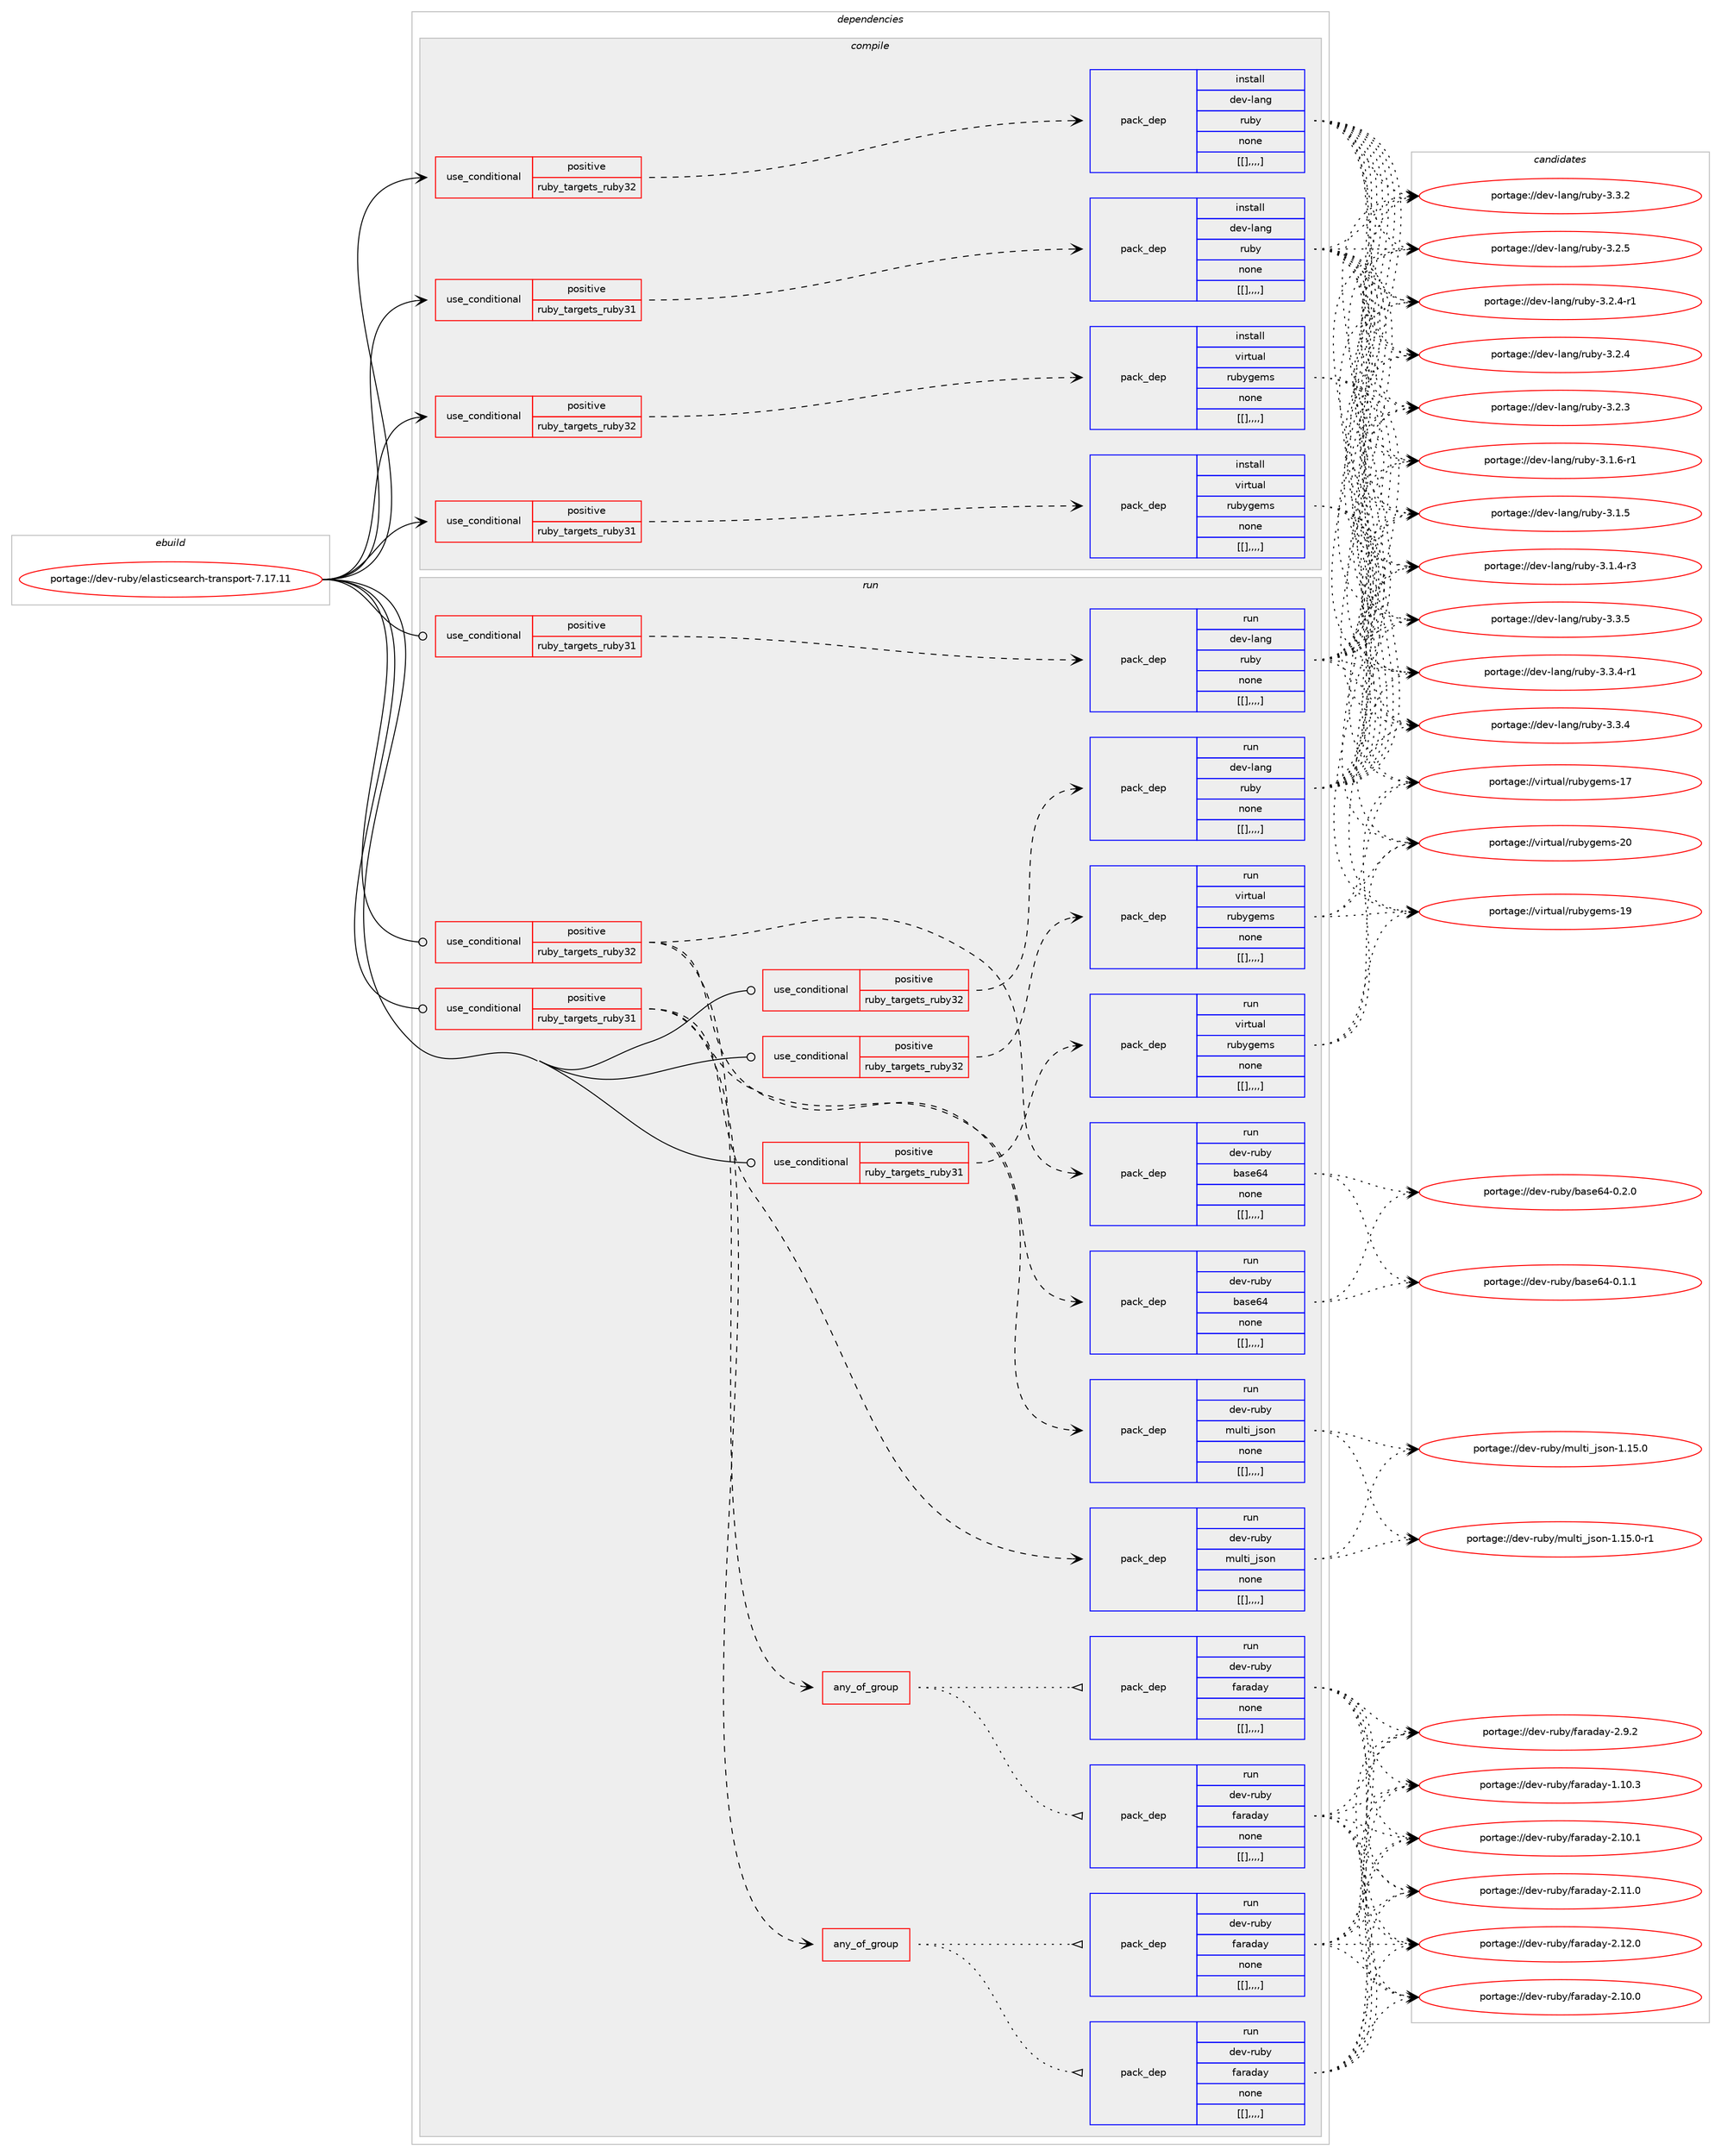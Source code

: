 digraph prolog {

# *************
# Graph options
# *************

newrank=true;
concentrate=true;
compound=true;
graph [rankdir=LR,fontname=Helvetica,fontsize=10,ranksep=1.5];#, ranksep=2.5, nodesep=0.2];
edge  [arrowhead=vee];
node  [fontname=Helvetica,fontsize=10];

# **********
# The ebuild
# **********

subgraph cluster_leftcol {
color=gray;
label=<<i>ebuild</i>>;
id [label="portage://dev-ruby/elasticsearch-transport-7.17.11", color=red, width=4, href="../dev-ruby/elasticsearch-transport-7.17.11.svg"];
}

# ****************
# The dependencies
# ****************

subgraph cluster_midcol {
color=gray;
label=<<i>dependencies</i>>;
subgraph cluster_compile {
fillcolor="#eeeeee";
style=filled;
label=<<i>compile</i>>;
subgraph cond50965 {
dependency192458 [label=<<TABLE BORDER="0" CELLBORDER="1" CELLSPACING="0" CELLPADDING="4"><TR><TD ROWSPAN="3" CELLPADDING="10">use_conditional</TD></TR><TR><TD>positive</TD></TR><TR><TD>ruby_targets_ruby31</TD></TR></TABLE>>, shape=none, color=red];
subgraph pack140090 {
dependency192479 [label=<<TABLE BORDER="0" CELLBORDER="1" CELLSPACING="0" CELLPADDING="4" WIDTH="220"><TR><TD ROWSPAN="6" CELLPADDING="30">pack_dep</TD></TR><TR><TD WIDTH="110">install</TD></TR><TR><TD>dev-lang</TD></TR><TR><TD>ruby</TD></TR><TR><TD>none</TD></TR><TR><TD>[[],,,,]</TD></TR></TABLE>>, shape=none, color=blue];
}
dependency192458:e -> dependency192479:w [weight=20,style="dashed",arrowhead="vee"];
}
id:e -> dependency192458:w [weight=20,style="solid",arrowhead="vee"];
subgraph cond51026 {
dependency192546 [label=<<TABLE BORDER="0" CELLBORDER="1" CELLSPACING="0" CELLPADDING="4"><TR><TD ROWSPAN="3" CELLPADDING="10">use_conditional</TD></TR><TR><TD>positive</TD></TR><TR><TD>ruby_targets_ruby31</TD></TR></TABLE>>, shape=none, color=red];
subgraph pack140129 {
dependency192557 [label=<<TABLE BORDER="0" CELLBORDER="1" CELLSPACING="0" CELLPADDING="4" WIDTH="220"><TR><TD ROWSPAN="6" CELLPADDING="30">pack_dep</TD></TR><TR><TD WIDTH="110">install</TD></TR><TR><TD>virtual</TD></TR><TR><TD>rubygems</TD></TR><TR><TD>none</TD></TR><TR><TD>[[],,,,]</TD></TR></TABLE>>, shape=none, color=blue];
}
dependency192546:e -> dependency192557:w [weight=20,style="dashed",arrowhead="vee"];
}
id:e -> dependency192546:w [weight=20,style="solid",arrowhead="vee"];
subgraph cond51044 {
dependency192568 [label=<<TABLE BORDER="0" CELLBORDER="1" CELLSPACING="0" CELLPADDING="4"><TR><TD ROWSPAN="3" CELLPADDING="10">use_conditional</TD></TR><TR><TD>positive</TD></TR><TR><TD>ruby_targets_ruby32</TD></TR></TABLE>>, shape=none, color=red];
subgraph pack140170 {
dependency192653 [label=<<TABLE BORDER="0" CELLBORDER="1" CELLSPACING="0" CELLPADDING="4" WIDTH="220"><TR><TD ROWSPAN="6" CELLPADDING="30">pack_dep</TD></TR><TR><TD WIDTH="110">install</TD></TR><TR><TD>dev-lang</TD></TR><TR><TD>ruby</TD></TR><TR><TD>none</TD></TR><TR><TD>[[],,,,]</TD></TR></TABLE>>, shape=none, color=blue];
}
dependency192568:e -> dependency192653:w [weight=20,style="dashed",arrowhead="vee"];
}
id:e -> dependency192568:w [weight=20,style="solid",arrowhead="vee"];
subgraph cond51136 {
dependency192776 [label=<<TABLE BORDER="0" CELLBORDER="1" CELLSPACING="0" CELLPADDING="4"><TR><TD ROWSPAN="3" CELLPADDING="10">use_conditional</TD></TR><TR><TD>positive</TD></TR><TR><TD>ruby_targets_ruby32</TD></TR></TABLE>>, shape=none, color=red];
subgraph pack140248 {
dependency192801 [label=<<TABLE BORDER="0" CELLBORDER="1" CELLSPACING="0" CELLPADDING="4" WIDTH="220"><TR><TD ROWSPAN="6" CELLPADDING="30">pack_dep</TD></TR><TR><TD WIDTH="110">install</TD></TR><TR><TD>virtual</TD></TR><TR><TD>rubygems</TD></TR><TR><TD>none</TD></TR><TR><TD>[[],,,,]</TD></TR></TABLE>>, shape=none, color=blue];
}
dependency192776:e -> dependency192801:w [weight=20,style="dashed",arrowhead="vee"];
}
id:e -> dependency192776:w [weight=20,style="solid",arrowhead="vee"];
}
subgraph cluster_compileandrun {
fillcolor="#eeeeee";
style=filled;
label=<<i>compile and run</i>>;
}
subgraph cluster_run {
fillcolor="#eeeeee";
style=filled;
label=<<i>run</i>>;
subgraph cond51171 {
dependency192827 [label=<<TABLE BORDER="0" CELLBORDER="1" CELLSPACING="0" CELLPADDING="4"><TR><TD ROWSPAN="3" CELLPADDING="10">use_conditional</TD></TR><TR><TD>positive</TD></TR><TR><TD>ruby_targets_ruby31</TD></TR></TABLE>>, shape=none, color=red];
subgraph pack140296 {
dependency192874 [label=<<TABLE BORDER="0" CELLBORDER="1" CELLSPACING="0" CELLPADDING="4" WIDTH="220"><TR><TD ROWSPAN="6" CELLPADDING="30">pack_dep</TD></TR><TR><TD WIDTH="110">run</TD></TR><TR><TD>dev-lang</TD></TR><TR><TD>ruby</TD></TR><TR><TD>none</TD></TR><TR><TD>[[],,,,]</TD></TR></TABLE>>, shape=none, color=blue];
}
dependency192827:e -> dependency192874:w [weight=20,style="dashed",arrowhead="vee"];
}
id:e -> dependency192827:w [weight=20,style="solid",arrowhead="odot"];
subgraph cond51195 {
dependency192878 [label=<<TABLE BORDER="0" CELLBORDER="1" CELLSPACING="0" CELLPADDING="4"><TR><TD ROWSPAN="3" CELLPADDING="10">use_conditional</TD></TR><TR><TD>positive</TD></TR><TR><TD>ruby_targets_ruby31</TD></TR></TABLE>>, shape=none, color=red];
subgraph pack140325 {
dependency192946 [label=<<TABLE BORDER="0" CELLBORDER="1" CELLSPACING="0" CELLPADDING="4" WIDTH="220"><TR><TD ROWSPAN="6" CELLPADDING="30">pack_dep</TD></TR><TR><TD WIDTH="110">run</TD></TR><TR><TD>dev-ruby</TD></TR><TR><TD>base64</TD></TR><TR><TD>none</TD></TR><TR><TD>[[],,,,]</TD></TR></TABLE>>, shape=none, color=blue];
}
dependency192878:e -> dependency192946:w [weight=20,style="dashed",arrowhead="vee"];
subgraph any1246 {
dependency193032 [label=<<TABLE BORDER="0" CELLBORDER="1" CELLSPACING="0" CELLPADDING="4"><TR><TD CELLPADDING="10">any_of_group</TD></TR></TABLE>>, shape=none, color=red];subgraph pack140422 {
dependency193106 [label=<<TABLE BORDER="0" CELLBORDER="1" CELLSPACING="0" CELLPADDING="4" WIDTH="220"><TR><TD ROWSPAN="6" CELLPADDING="30">pack_dep</TD></TR><TR><TD WIDTH="110">run</TD></TR><TR><TD>dev-ruby</TD></TR><TR><TD>faraday</TD></TR><TR><TD>none</TD></TR><TR><TD>[[],,,,]</TD></TR></TABLE>>, shape=none, color=blue];
}
dependency193032:e -> dependency193106:w [weight=20,style="dotted",arrowhead="oinv"];
subgraph pack140423 {
dependency193110 [label=<<TABLE BORDER="0" CELLBORDER="1" CELLSPACING="0" CELLPADDING="4" WIDTH="220"><TR><TD ROWSPAN="6" CELLPADDING="30">pack_dep</TD></TR><TR><TD WIDTH="110">run</TD></TR><TR><TD>dev-ruby</TD></TR><TR><TD>faraday</TD></TR><TR><TD>none</TD></TR><TR><TD>[[],,,,]</TD></TR></TABLE>>, shape=none, color=blue];
}
dependency193032:e -> dependency193110:w [weight=20,style="dotted",arrowhead="oinv"];
}
dependency192878:e -> dependency193032:w [weight=20,style="dashed",arrowhead="vee"];
subgraph pack140438 {
dependency193148 [label=<<TABLE BORDER="0" CELLBORDER="1" CELLSPACING="0" CELLPADDING="4" WIDTH="220"><TR><TD ROWSPAN="6" CELLPADDING="30">pack_dep</TD></TR><TR><TD WIDTH="110">run</TD></TR><TR><TD>dev-ruby</TD></TR><TR><TD>multi_json</TD></TR><TR><TD>none</TD></TR><TR><TD>[[],,,,]</TD></TR></TABLE>>, shape=none, color=blue];
}
dependency192878:e -> dependency193148:w [weight=20,style="dashed",arrowhead="vee"];
}
id:e -> dependency192878:w [weight=20,style="solid",arrowhead="odot"];
subgraph cond51307 {
dependency193152 [label=<<TABLE BORDER="0" CELLBORDER="1" CELLSPACING="0" CELLPADDING="4"><TR><TD ROWSPAN="3" CELLPADDING="10">use_conditional</TD></TR><TR><TD>positive</TD></TR><TR><TD>ruby_targets_ruby31</TD></TR></TABLE>>, shape=none, color=red];
subgraph pack140460 {
dependency193172 [label=<<TABLE BORDER="0" CELLBORDER="1" CELLSPACING="0" CELLPADDING="4" WIDTH="220"><TR><TD ROWSPAN="6" CELLPADDING="30">pack_dep</TD></TR><TR><TD WIDTH="110">run</TD></TR><TR><TD>virtual</TD></TR><TR><TD>rubygems</TD></TR><TR><TD>none</TD></TR><TR><TD>[[],,,,]</TD></TR></TABLE>>, shape=none, color=blue];
}
dependency193152:e -> dependency193172:w [weight=20,style="dashed",arrowhead="vee"];
}
id:e -> dependency193152:w [weight=20,style="solid",arrowhead="odot"];
subgraph cond51368 {
dependency193324 [label=<<TABLE BORDER="0" CELLBORDER="1" CELLSPACING="0" CELLPADDING="4"><TR><TD ROWSPAN="3" CELLPADDING="10">use_conditional</TD></TR><TR><TD>positive</TD></TR><TR><TD>ruby_targets_ruby32</TD></TR></TABLE>>, shape=none, color=red];
subgraph pack140574 {
dependency193381 [label=<<TABLE BORDER="0" CELLBORDER="1" CELLSPACING="0" CELLPADDING="4" WIDTH="220"><TR><TD ROWSPAN="6" CELLPADDING="30">pack_dep</TD></TR><TR><TD WIDTH="110">run</TD></TR><TR><TD>dev-lang</TD></TR><TR><TD>ruby</TD></TR><TR><TD>none</TD></TR><TR><TD>[[],,,,]</TD></TR></TABLE>>, shape=none, color=blue];
}
dependency193324:e -> dependency193381:w [weight=20,style="dashed",arrowhead="vee"];
}
id:e -> dependency193324:w [weight=20,style="solid",arrowhead="odot"];
subgraph cond51417 {
dependency193415 [label=<<TABLE BORDER="0" CELLBORDER="1" CELLSPACING="0" CELLPADDING="4"><TR><TD ROWSPAN="3" CELLPADDING="10">use_conditional</TD></TR><TR><TD>positive</TD></TR><TR><TD>ruby_targets_ruby32</TD></TR></TABLE>>, shape=none, color=red];
subgraph pack140625 {
dependency193464 [label=<<TABLE BORDER="0" CELLBORDER="1" CELLSPACING="0" CELLPADDING="4" WIDTH="220"><TR><TD ROWSPAN="6" CELLPADDING="30">pack_dep</TD></TR><TR><TD WIDTH="110">run</TD></TR><TR><TD>dev-ruby</TD></TR><TR><TD>base64</TD></TR><TR><TD>none</TD></TR><TR><TD>[[],,,,]</TD></TR></TABLE>>, shape=none, color=blue];
}
dependency193415:e -> dependency193464:w [weight=20,style="dashed",arrowhead="vee"];
subgraph any1251 {
dependency193580 [label=<<TABLE BORDER="0" CELLBORDER="1" CELLSPACING="0" CELLPADDING="4"><TR><TD CELLPADDING="10">any_of_group</TD></TR></TABLE>>, shape=none, color=red];subgraph pack140687 {
dependency193582 [label=<<TABLE BORDER="0" CELLBORDER="1" CELLSPACING="0" CELLPADDING="4" WIDTH="220"><TR><TD ROWSPAN="6" CELLPADDING="30">pack_dep</TD></TR><TR><TD WIDTH="110">run</TD></TR><TR><TD>dev-ruby</TD></TR><TR><TD>faraday</TD></TR><TR><TD>none</TD></TR><TR><TD>[[],,,,]</TD></TR></TABLE>>, shape=none, color=blue];
}
dependency193580:e -> dependency193582:w [weight=20,style="dotted",arrowhead="oinv"];
subgraph pack140690 {
dependency193618 [label=<<TABLE BORDER="0" CELLBORDER="1" CELLSPACING="0" CELLPADDING="4" WIDTH="220"><TR><TD ROWSPAN="6" CELLPADDING="30">pack_dep</TD></TR><TR><TD WIDTH="110">run</TD></TR><TR><TD>dev-ruby</TD></TR><TR><TD>faraday</TD></TR><TR><TD>none</TD></TR><TR><TD>[[],,,,]</TD></TR></TABLE>>, shape=none, color=blue];
}
dependency193580:e -> dependency193618:w [weight=20,style="dotted",arrowhead="oinv"];
}
dependency193415:e -> dependency193580:w [weight=20,style="dashed",arrowhead="vee"];
subgraph pack140735 {
dependency193672 [label=<<TABLE BORDER="0" CELLBORDER="1" CELLSPACING="0" CELLPADDING="4" WIDTH="220"><TR><TD ROWSPAN="6" CELLPADDING="30">pack_dep</TD></TR><TR><TD WIDTH="110">run</TD></TR><TR><TD>dev-ruby</TD></TR><TR><TD>multi_json</TD></TR><TR><TD>none</TD></TR><TR><TD>[[],,,,]</TD></TR></TABLE>>, shape=none, color=blue];
}
dependency193415:e -> dependency193672:w [weight=20,style="dashed",arrowhead="vee"];
}
id:e -> dependency193415:w [weight=20,style="solid",arrowhead="odot"];
subgraph cond51543 {
dependency193701 [label=<<TABLE BORDER="0" CELLBORDER="1" CELLSPACING="0" CELLPADDING="4"><TR><TD ROWSPAN="3" CELLPADDING="10">use_conditional</TD></TR><TR><TD>positive</TD></TR><TR><TD>ruby_targets_ruby32</TD></TR></TABLE>>, shape=none, color=red];
subgraph pack140775 {
dependency193756 [label=<<TABLE BORDER="0" CELLBORDER="1" CELLSPACING="0" CELLPADDING="4" WIDTH="220"><TR><TD ROWSPAN="6" CELLPADDING="30">pack_dep</TD></TR><TR><TD WIDTH="110">run</TD></TR><TR><TD>virtual</TD></TR><TR><TD>rubygems</TD></TR><TR><TD>none</TD></TR><TR><TD>[[],,,,]</TD></TR></TABLE>>, shape=none, color=blue];
}
dependency193701:e -> dependency193756:w [weight=20,style="dashed",arrowhead="vee"];
}
id:e -> dependency193701:w [weight=20,style="solid",arrowhead="odot"];
}
}

# **************
# The candidates
# **************

subgraph cluster_choices {
rank=same;
color=gray;
label=<<i>candidates</i>>;

subgraph choice140341 {
color=black;
nodesep=1;
choice10010111845108971101034711411798121455146514653 [label="portage://dev-lang/ruby-3.3.5", color=red, width=4,href="../dev-lang/ruby-3.3.5.svg"];
choice100101118451089711010347114117981214551465146524511449 [label="portage://dev-lang/ruby-3.3.4-r1", color=red, width=4,href="../dev-lang/ruby-3.3.4-r1.svg"];
choice10010111845108971101034711411798121455146514652 [label="portage://dev-lang/ruby-3.3.4", color=red, width=4,href="../dev-lang/ruby-3.3.4.svg"];
choice10010111845108971101034711411798121455146514650 [label="portage://dev-lang/ruby-3.3.2", color=red, width=4,href="../dev-lang/ruby-3.3.2.svg"];
choice10010111845108971101034711411798121455146504653 [label="portage://dev-lang/ruby-3.2.5", color=red, width=4,href="../dev-lang/ruby-3.2.5.svg"];
choice100101118451089711010347114117981214551465046524511449 [label="portage://dev-lang/ruby-3.2.4-r1", color=red, width=4,href="../dev-lang/ruby-3.2.4-r1.svg"];
choice10010111845108971101034711411798121455146504652 [label="portage://dev-lang/ruby-3.2.4", color=red, width=4,href="../dev-lang/ruby-3.2.4.svg"];
choice10010111845108971101034711411798121455146504651 [label="portage://dev-lang/ruby-3.2.3", color=red, width=4,href="../dev-lang/ruby-3.2.3.svg"];
choice100101118451089711010347114117981214551464946544511449 [label="portage://dev-lang/ruby-3.1.6-r1", color=red, width=4,href="../dev-lang/ruby-3.1.6-r1.svg"];
choice10010111845108971101034711411798121455146494653 [label="portage://dev-lang/ruby-3.1.5", color=red, width=4,href="../dev-lang/ruby-3.1.5.svg"];
choice100101118451089711010347114117981214551464946524511451 [label="portage://dev-lang/ruby-3.1.4-r3", color=red, width=4,href="../dev-lang/ruby-3.1.4-r3.svg"];
dependency192479:e -> choice10010111845108971101034711411798121455146514653:w [style=dotted,weight="100"];
dependency192479:e -> choice100101118451089711010347114117981214551465146524511449:w [style=dotted,weight="100"];
dependency192479:e -> choice10010111845108971101034711411798121455146514652:w [style=dotted,weight="100"];
dependency192479:e -> choice10010111845108971101034711411798121455146514650:w [style=dotted,weight="100"];
dependency192479:e -> choice10010111845108971101034711411798121455146504653:w [style=dotted,weight="100"];
dependency192479:e -> choice100101118451089711010347114117981214551465046524511449:w [style=dotted,weight="100"];
dependency192479:e -> choice10010111845108971101034711411798121455146504652:w [style=dotted,weight="100"];
dependency192479:e -> choice10010111845108971101034711411798121455146504651:w [style=dotted,weight="100"];
dependency192479:e -> choice100101118451089711010347114117981214551464946544511449:w [style=dotted,weight="100"];
dependency192479:e -> choice10010111845108971101034711411798121455146494653:w [style=dotted,weight="100"];
dependency192479:e -> choice100101118451089711010347114117981214551464946524511451:w [style=dotted,weight="100"];
}
subgraph choice140363 {
color=black;
nodesep=1;
choice118105114116117971084711411798121103101109115455048 [label="portage://virtual/rubygems-20", color=red, width=4,href="../virtual/rubygems-20.svg"];
choice118105114116117971084711411798121103101109115454957 [label="portage://virtual/rubygems-19", color=red, width=4,href="../virtual/rubygems-19.svg"];
choice118105114116117971084711411798121103101109115454955 [label="portage://virtual/rubygems-17", color=red, width=4,href="../virtual/rubygems-17.svg"];
dependency192557:e -> choice118105114116117971084711411798121103101109115455048:w [style=dotted,weight="100"];
dependency192557:e -> choice118105114116117971084711411798121103101109115454957:w [style=dotted,weight="100"];
dependency192557:e -> choice118105114116117971084711411798121103101109115454955:w [style=dotted,weight="100"];
}
subgraph choice140364 {
color=black;
nodesep=1;
choice10010111845108971101034711411798121455146514653 [label="portage://dev-lang/ruby-3.3.5", color=red, width=4,href="../dev-lang/ruby-3.3.5.svg"];
choice100101118451089711010347114117981214551465146524511449 [label="portage://dev-lang/ruby-3.3.4-r1", color=red, width=4,href="../dev-lang/ruby-3.3.4-r1.svg"];
choice10010111845108971101034711411798121455146514652 [label="portage://dev-lang/ruby-3.3.4", color=red, width=4,href="../dev-lang/ruby-3.3.4.svg"];
choice10010111845108971101034711411798121455146514650 [label="portage://dev-lang/ruby-3.3.2", color=red, width=4,href="../dev-lang/ruby-3.3.2.svg"];
choice10010111845108971101034711411798121455146504653 [label="portage://dev-lang/ruby-3.2.5", color=red, width=4,href="../dev-lang/ruby-3.2.5.svg"];
choice100101118451089711010347114117981214551465046524511449 [label="portage://dev-lang/ruby-3.2.4-r1", color=red, width=4,href="../dev-lang/ruby-3.2.4-r1.svg"];
choice10010111845108971101034711411798121455146504652 [label="portage://dev-lang/ruby-3.2.4", color=red, width=4,href="../dev-lang/ruby-3.2.4.svg"];
choice10010111845108971101034711411798121455146504651 [label="portage://dev-lang/ruby-3.2.3", color=red, width=4,href="../dev-lang/ruby-3.2.3.svg"];
choice100101118451089711010347114117981214551464946544511449 [label="portage://dev-lang/ruby-3.1.6-r1", color=red, width=4,href="../dev-lang/ruby-3.1.6-r1.svg"];
choice10010111845108971101034711411798121455146494653 [label="portage://dev-lang/ruby-3.1.5", color=red, width=4,href="../dev-lang/ruby-3.1.5.svg"];
choice100101118451089711010347114117981214551464946524511451 [label="portage://dev-lang/ruby-3.1.4-r3", color=red, width=4,href="../dev-lang/ruby-3.1.4-r3.svg"];
dependency192653:e -> choice10010111845108971101034711411798121455146514653:w [style=dotted,weight="100"];
dependency192653:e -> choice100101118451089711010347114117981214551465146524511449:w [style=dotted,weight="100"];
dependency192653:e -> choice10010111845108971101034711411798121455146514652:w [style=dotted,weight="100"];
dependency192653:e -> choice10010111845108971101034711411798121455146514650:w [style=dotted,weight="100"];
dependency192653:e -> choice10010111845108971101034711411798121455146504653:w [style=dotted,weight="100"];
dependency192653:e -> choice100101118451089711010347114117981214551465046524511449:w [style=dotted,weight="100"];
dependency192653:e -> choice10010111845108971101034711411798121455146504652:w [style=dotted,weight="100"];
dependency192653:e -> choice10010111845108971101034711411798121455146504651:w [style=dotted,weight="100"];
dependency192653:e -> choice100101118451089711010347114117981214551464946544511449:w [style=dotted,weight="100"];
dependency192653:e -> choice10010111845108971101034711411798121455146494653:w [style=dotted,weight="100"];
dependency192653:e -> choice100101118451089711010347114117981214551464946524511451:w [style=dotted,weight="100"];
}
subgraph choice140373 {
color=black;
nodesep=1;
choice118105114116117971084711411798121103101109115455048 [label="portage://virtual/rubygems-20", color=red, width=4,href="../virtual/rubygems-20.svg"];
choice118105114116117971084711411798121103101109115454957 [label="portage://virtual/rubygems-19", color=red, width=4,href="../virtual/rubygems-19.svg"];
choice118105114116117971084711411798121103101109115454955 [label="portage://virtual/rubygems-17", color=red, width=4,href="../virtual/rubygems-17.svg"];
dependency192801:e -> choice118105114116117971084711411798121103101109115455048:w [style=dotted,weight="100"];
dependency192801:e -> choice118105114116117971084711411798121103101109115454957:w [style=dotted,weight="100"];
dependency192801:e -> choice118105114116117971084711411798121103101109115454955:w [style=dotted,weight="100"];
}
subgraph choice140374 {
color=black;
nodesep=1;
choice10010111845108971101034711411798121455146514653 [label="portage://dev-lang/ruby-3.3.5", color=red, width=4,href="../dev-lang/ruby-3.3.5.svg"];
choice100101118451089711010347114117981214551465146524511449 [label="portage://dev-lang/ruby-3.3.4-r1", color=red, width=4,href="../dev-lang/ruby-3.3.4-r1.svg"];
choice10010111845108971101034711411798121455146514652 [label="portage://dev-lang/ruby-3.3.4", color=red, width=4,href="../dev-lang/ruby-3.3.4.svg"];
choice10010111845108971101034711411798121455146514650 [label="portage://dev-lang/ruby-3.3.2", color=red, width=4,href="../dev-lang/ruby-3.3.2.svg"];
choice10010111845108971101034711411798121455146504653 [label="portage://dev-lang/ruby-3.2.5", color=red, width=4,href="../dev-lang/ruby-3.2.5.svg"];
choice100101118451089711010347114117981214551465046524511449 [label="portage://dev-lang/ruby-3.2.4-r1", color=red, width=4,href="../dev-lang/ruby-3.2.4-r1.svg"];
choice10010111845108971101034711411798121455146504652 [label="portage://dev-lang/ruby-3.2.4", color=red, width=4,href="../dev-lang/ruby-3.2.4.svg"];
choice10010111845108971101034711411798121455146504651 [label="portage://dev-lang/ruby-3.2.3", color=red, width=4,href="../dev-lang/ruby-3.2.3.svg"];
choice100101118451089711010347114117981214551464946544511449 [label="portage://dev-lang/ruby-3.1.6-r1", color=red, width=4,href="../dev-lang/ruby-3.1.6-r1.svg"];
choice10010111845108971101034711411798121455146494653 [label="portage://dev-lang/ruby-3.1.5", color=red, width=4,href="../dev-lang/ruby-3.1.5.svg"];
choice100101118451089711010347114117981214551464946524511451 [label="portage://dev-lang/ruby-3.1.4-r3", color=red, width=4,href="../dev-lang/ruby-3.1.4-r3.svg"];
dependency192874:e -> choice10010111845108971101034711411798121455146514653:w [style=dotted,weight="100"];
dependency192874:e -> choice100101118451089711010347114117981214551465146524511449:w [style=dotted,weight="100"];
dependency192874:e -> choice10010111845108971101034711411798121455146514652:w [style=dotted,weight="100"];
dependency192874:e -> choice10010111845108971101034711411798121455146514650:w [style=dotted,weight="100"];
dependency192874:e -> choice10010111845108971101034711411798121455146504653:w [style=dotted,weight="100"];
dependency192874:e -> choice100101118451089711010347114117981214551465046524511449:w [style=dotted,weight="100"];
dependency192874:e -> choice10010111845108971101034711411798121455146504652:w [style=dotted,weight="100"];
dependency192874:e -> choice10010111845108971101034711411798121455146504651:w [style=dotted,weight="100"];
dependency192874:e -> choice100101118451089711010347114117981214551464946544511449:w [style=dotted,weight="100"];
dependency192874:e -> choice10010111845108971101034711411798121455146494653:w [style=dotted,weight="100"];
dependency192874:e -> choice100101118451089711010347114117981214551464946524511451:w [style=dotted,weight="100"];
}
subgraph choice140419 {
color=black;
nodesep=1;
choice10010111845114117981214798971151015452454846504648 [label="portage://dev-ruby/base64-0.2.0", color=red, width=4,href="../dev-ruby/base64-0.2.0.svg"];
choice10010111845114117981214798971151015452454846494649 [label="portage://dev-ruby/base64-0.1.1", color=red, width=4,href="../dev-ruby/base64-0.1.1.svg"];
dependency192946:e -> choice10010111845114117981214798971151015452454846504648:w [style=dotted,weight="100"];
dependency192946:e -> choice10010111845114117981214798971151015452454846494649:w [style=dotted,weight="100"];
}
subgraph choice140421 {
color=black;
nodesep=1;
choice10010111845114117981214710297114971009712145504649504648 [label="portage://dev-ruby/faraday-2.12.0", color=red, width=4,href="../dev-ruby/faraday-2.12.0.svg"];
choice10010111845114117981214710297114971009712145504649494648 [label="portage://dev-ruby/faraday-2.11.0", color=red, width=4,href="../dev-ruby/faraday-2.11.0.svg"];
choice10010111845114117981214710297114971009712145504649484649 [label="portage://dev-ruby/faraday-2.10.1", color=red, width=4,href="../dev-ruby/faraday-2.10.1.svg"];
choice10010111845114117981214710297114971009712145504649484648 [label="portage://dev-ruby/faraday-2.10.0", color=red, width=4,href="../dev-ruby/faraday-2.10.0.svg"];
choice100101118451141179812147102971149710097121455046574650 [label="portage://dev-ruby/faraday-2.9.2", color=red, width=4,href="../dev-ruby/faraday-2.9.2.svg"];
choice10010111845114117981214710297114971009712145494649484651 [label="portage://dev-ruby/faraday-1.10.3", color=red, width=4,href="../dev-ruby/faraday-1.10.3.svg"];
dependency193106:e -> choice10010111845114117981214710297114971009712145504649504648:w [style=dotted,weight="100"];
dependency193106:e -> choice10010111845114117981214710297114971009712145504649494648:w [style=dotted,weight="100"];
dependency193106:e -> choice10010111845114117981214710297114971009712145504649484649:w [style=dotted,weight="100"];
dependency193106:e -> choice10010111845114117981214710297114971009712145504649484648:w [style=dotted,weight="100"];
dependency193106:e -> choice100101118451141179812147102971149710097121455046574650:w [style=dotted,weight="100"];
dependency193106:e -> choice10010111845114117981214710297114971009712145494649484651:w [style=dotted,weight="100"];
}
subgraph choice140443 {
color=black;
nodesep=1;
choice10010111845114117981214710297114971009712145504649504648 [label="portage://dev-ruby/faraday-2.12.0", color=red, width=4,href="../dev-ruby/faraday-2.12.0.svg"];
choice10010111845114117981214710297114971009712145504649494648 [label="portage://dev-ruby/faraday-2.11.0", color=red, width=4,href="../dev-ruby/faraday-2.11.0.svg"];
choice10010111845114117981214710297114971009712145504649484649 [label="portage://dev-ruby/faraday-2.10.1", color=red, width=4,href="../dev-ruby/faraday-2.10.1.svg"];
choice10010111845114117981214710297114971009712145504649484648 [label="portage://dev-ruby/faraday-2.10.0", color=red, width=4,href="../dev-ruby/faraday-2.10.0.svg"];
choice100101118451141179812147102971149710097121455046574650 [label="portage://dev-ruby/faraday-2.9.2", color=red, width=4,href="../dev-ruby/faraday-2.9.2.svg"];
choice10010111845114117981214710297114971009712145494649484651 [label="portage://dev-ruby/faraday-1.10.3", color=red, width=4,href="../dev-ruby/faraday-1.10.3.svg"];
dependency193110:e -> choice10010111845114117981214710297114971009712145504649504648:w [style=dotted,weight="100"];
dependency193110:e -> choice10010111845114117981214710297114971009712145504649494648:w [style=dotted,weight="100"];
dependency193110:e -> choice10010111845114117981214710297114971009712145504649484649:w [style=dotted,weight="100"];
dependency193110:e -> choice10010111845114117981214710297114971009712145504649484648:w [style=dotted,weight="100"];
dependency193110:e -> choice100101118451141179812147102971149710097121455046574650:w [style=dotted,weight="100"];
dependency193110:e -> choice10010111845114117981214710297114971009712145494649484651:w [style=dotted,weight="100"];
}
subgraph choice140447 {
color=black;
nodesep=1;
choice10010111845114117981214710911710811610595106115111110454946495346484511449 [label="portage://dev-ruby/multi_json-1.15.0-r1", color=red, width=4,href="../dev-ruby/multi_json-1.15.0-r1.svg"];
choice1001011184511411798121471091171081161059510611511111045494649534648 [label="portage://dev-ruby/multi_json-1.15.0", color=red, width=4,href="../dev-ruby/multi_json-1.15.0.svg"];
dependency193148:e -> choice10010111845114117981214710911710811610595106115111110454946495346484511449:w [style=dotted,weight="100"];
dependency193148:e -> choice1001011184511411798121471091171081161059510611511111045494649534648:w [style=dotted,weight="100"];
}
subgraph choice140450 {
color=black;
nodesep=1;
choice118105114116117971084711411798121103101109115455048 [label="portage://virtual/rubygems-20", color=red, width=4,href="../virtual/rubygems-20.svg"];
choice118105114116117971084711411798121103101109115454957 [label="portage://virtual/rubygems-19", color=red, width=4,href="../virtual/rubygems-19.svg"];
choice118105114116117971084711411798121103101109115454955 [label="portage://virtual/rubygems-17", color=red, width=4,href="../virtual/rubygems-17.svg"];
dependency193172:e -> choice118105114116117971084711411798121103101109115455048:w [style=dotted,weight="100"];
dependency193172:e -> choice118105114116117971084711411798121103101109115454957:w [style=dotted,weight="100"];
dependency193172:e -> choice118105114116117971084711411798121103101109115454955:w [style=dotted,weight="100"];
}
subgraph choice140453 {
color=black;
nodesep=1;
choice10010111845108971101034711411798121455146514653 [label="portage://dev-lang/ruby-3.3.5", color=red, width=4,href="../dev-lang/ruby-3.3.5.svg"];
choice100101118451089711010347114117981214551465146524511449 [label="portage://dev-lang/ruby-3.3.4-r1", color=red, width=4,href="../dev-lang/ruby-3.3.4-r1.svg"];
choice10010111845108971101034711411798121455146514652 [label="portage://dev-lang/ruby-3.3.4", color=red, width=4,href="../dev-lang/ruby-3.3.4.svg"];
choice10010111845108971101034711411798121455146514650 [label="portage://dev-lang/ruby-3.3.2", color=red, width=4,href="../dev-lang/ruby-3.3.2.svg"];
choice10010111845108971101034711411798121455146504653 [label="portage://dev-lang/ruby-3.2.5", color=red, width=4,href="../dev-lang/ruby-3.2.5.svg"];
choice100101118451089711010347114117981214551465046524511449 [label="portage://dev-lang/ruby-3.2.4-r1", color=red, width=4,href="../dev-lang/ruby-3.2.4-r1.svg"];
choice10010111845108971101034711411798121455146504652 [label="portage://dev-lang/ruby-3.2.4", color=red, width=4,href="../dev-lang/ruby-3.2.4.svg"];
choice10010111845108971101034711411798121455146504651 [label="portage://dev-lang/ruby-3.2.3", color=red, width=4,href="../dev-lang/ruby-3.2.3.svg"];
choice100101118451089711010347114117981214551464946544511449 [label="portage://dev-lang/ruby-3.1.6-r1", color=red, width=4,href="../dev-lang/ruby-3.1.6-r1.svg"];
choice10010111845108971101034711411798121455146494653 [label="portage://dev-lang/ruby-3.1.5", color=red, width=4,href="../dev-lang/ruby-3.1.5.svg"];
choice100101118451089711010347114117981214551464946524511451 [label="portage://dev-lang/ruby-3.1.4-r3", color=red, width=4,href="../dev-lang/ruby-3.1.4-r3.svg"];
dependency193381:e -> choice10010111845108971101034711411798121455146514653:w [style=dotted,weight="100"];
dependency193381:e -> choice100101118451089711010347114117981214551465146524511449:w [style=dotted,weight="100"];
dependency193381:e -> choice10010111845108971101034711411798121455146514652:w [style=dotted,weight="100"];
dependency193381:e -> choice10010111845108971101034711411798121455146514650:w [style=dotted,weight="100"];
dependency193381:e -> choice10010111845108971101034711411798121455146504653:w [style=dotted,weight="100"];
dependency193381:e -> choice100101118451089711010347114117981214551465046524511449:w [style=dotted,weight="100"];
dependency193381:e -> choice10010111845108971101034711411798121455146504652:w [style=dotted,weight="100"];
dependency193381:e -> choice10010111845108971101034711411798121455146504651:w [style=dotted,weight="100"];
dependency193381:e -> choice100101118451089711010347114117981214551464946544511449:w [style=dotted,weight="100"];
dependency193381:e -> choice10010111845108971101034711411798121455146494653:w [style=dotted,weight="100"];
dependency193381:e -> choice100101118451089711010347114117981214551464946524511451:w [style=dotted,weight="100"];
}
subgraph choice140559 {
color=black;
nodesep=1;
choice10010111845114117981214798971151015452454846504648 [label="portage://dev-ruby/base64-0.2.0", color=red, width=4,href="../dev-ruby/base64-0.2.0.svg"];
choice10010111845114117981214798971151015452454846494649 [label="portage://dev-ruby/base64-0.1.1", color=red, width=4,href="../dev-ruby/base64-0.1.1.svg"];
dependency193464:e -> choice10010111845114117981214798971151015452454846504648:w [style=dotted,weight="100"];
dependency193464:e -> choice10010111845114117981214798971151015452454846494649:w [style=dotted,weight="100"];
}
subgraph choice140564 {
color=black;
nodesep=1;
choice10010111845114117981214710297114971009712145504649504648 [label="portage://dev-ruby/faraday-2.12.0", color=red, width=4,href="../dev-ruby/faraday-2.12.0.svg"];
choice10010111845114117981214710297114971009712145504649494648 [label="portage://dev-ruby/faraday-2.11.0", color=red, width=4,href="../dev-ruby/faraday-2.11.0.svg"];
choice10010111845114117981214710297114971009712145504649484649 [label="portage://dev-ruby/faraday-2.10.1", color=red, width=4,href="../dev-ruby/faraday-2.10.1.svg"];
choice10010111845114117981214710297114971009712145504649484648 [label="portage://dev-ruby/faraday-2.10.0", color=red, width=4,href="../dev-ruby/faraday-2.10.0.svg"];
choice100101118451141179812147102971149710097121455046574650 [label="portage://dev-ruby/faraday-2.9.2", color=red, width=4,href="../dev-ruby/faraday-2.9.2.svg"];
choice10010111845114117981214710297114971009712145494649484651 [label="portage://dev-ruby/faraday-1.10.3", color=red, width=4,href="../dev-ruby/faraday-1.10.3.svg"];
dependency193582:e -> choice10010111845114117981214710297114971009712145504649504648:w [style=dotted,weight="100"];
dependency193582:e -> choice10010111845114117981214710297114971009712145504649494648:w [style=dotted,weight="100"];
dependency193582:e -> choice10010111845114117981214710297114971009712145504649484649:w [style=dotted,weight="100"];
dependency193582:e -> choice10010111845114117981214710297114971009712145504649484648:w [style=dotted,weight="100"];
dependency193582:e -> choice100101118451141179812147102971149710097121455046574650:w [style=dotted,weight="100"];
dependency193582:e -> choice10010111845114117981214710297114971009712145494649484651:w [style=dotted,weight="100"];
}
subgraph choice140581 {
color=black;
nodesep=1;
choice10010111845114117981214710297114971009712145504649504648 [label="portage://dev-ruby/faraday-2.12.0", color=red, width=4,href="../dev-ruby/faraday-2.12.0.svg"];
choice10010111845114117981214710297114971009712145504649494648 [label="portage://dev-ruby/faraday-2.11.0", color=red, width=4,href="../dev-ruby/faraday-2.11.0.svg"];
choice10010111845114117981214710297114971009712145504649484649 [label="portage://dev-ruby/faraday-2.10.1", color=red, width=4,href="../dev-ruby/faraday-2.10.1.svg"];
choice10010111845114117981214710297114971009712145504649484648 [label="portage://dev-ruby/faraday-2.10.0", color=red, width=4,href="../dev-ruby/faraday-2.10.0.svg"];
choice100101118451141179812147102971149710097121455046574650 [label="portage://dev-ruby/faraday-2.9.2", color=red, width=4,href="../dev-ruby/faraday-2.9.2.svg"];
choice10010111845114117981214710297114971009712145494649484651 [label="portage://dev-ruby/faraday-1.10.3", color=red, width=4,href="../dev-ruby/faraday-1.10.3.svg"];
dependency193618:e -> choice10010111845114117981214710297114971009712145504649504648:w [style=dotted,weight="100"];
dependency193618:e -> choice10010111845114117981214710297114971009712145504649494648:w [style=dotted,weight="100"];
dependency193618:e -> choice10010111845114117981214710297114971009712145504649484649:w [style=dotted,weight="100"];
dependency193618:e -> choice10010111845114117981214710297114971009712145504649484648:w [style=dotted,weight="100"];
dependency193618:e -> choice100101118451141179812147102971149710097121455046574650:w [style=dotted,weight="100"];
dependency193618:e -> choice10010111845114117981214710297114971009712145494649484651:w [style=dotted,weight="100"];
}
subgraph choice140598 {
color=black;
nodesep=1;
choice10010111845114117981214710911710811610595106115111110454946495346484511449 [label="portage://dev-ruby/multi_json-1.15.0-r1", color=red, width=4,href="../dev-ruby/multi_json-1.15.0-r1.svg"];
choice1001011184511411798121471091171081161059510611511111045494649534648 [label="portage://dev-ruby/multi_json-1.15.0", color=red, width=4,href="../dev-ruby/multi_json-1.15.0.svg"];
dependency193672:e -> choice10010111845114117981214710911710811610595106115111110454946495346484511449:w [style=dotted,weight="100"];
dependency193672:e -> choice1001011184511411798121471091171081161059510611511111045494649534648:w [style=dotted,weight="100"];
}
subgraph choice140599 {
color=black;
nodesep=1;
choice118105114116117971084711411798121103101109115455048 [label="portage://virtual/rubygems-20", color=red, width=4,href="../virtual/rubygems-20.svg"];
choice118105114116117971084711411798121103101109115454957 [label="portage://virtual/rubygems-19", color=red, width=4,href="../virtual/rubygems-19.svg"];
choice118105114116117971084711411798121103101109115454955 [label="portage://virtual/rubygems-17", color=red, width=4,href="../virtual/rubygems-17.svg"];
dependency193756:e -> choice118105114116117971084711411798121103101109115455048:w [style=dotted,weight="100"];
dependency193756:e -> choice118105114116117971084711411798121103101109115454957:w [style=dotted,weight="100"];
dependency193756:e -> choice118105114116117971084711411798121103101109115454955:w [style=dotted,weight="100"];
}
}

}
